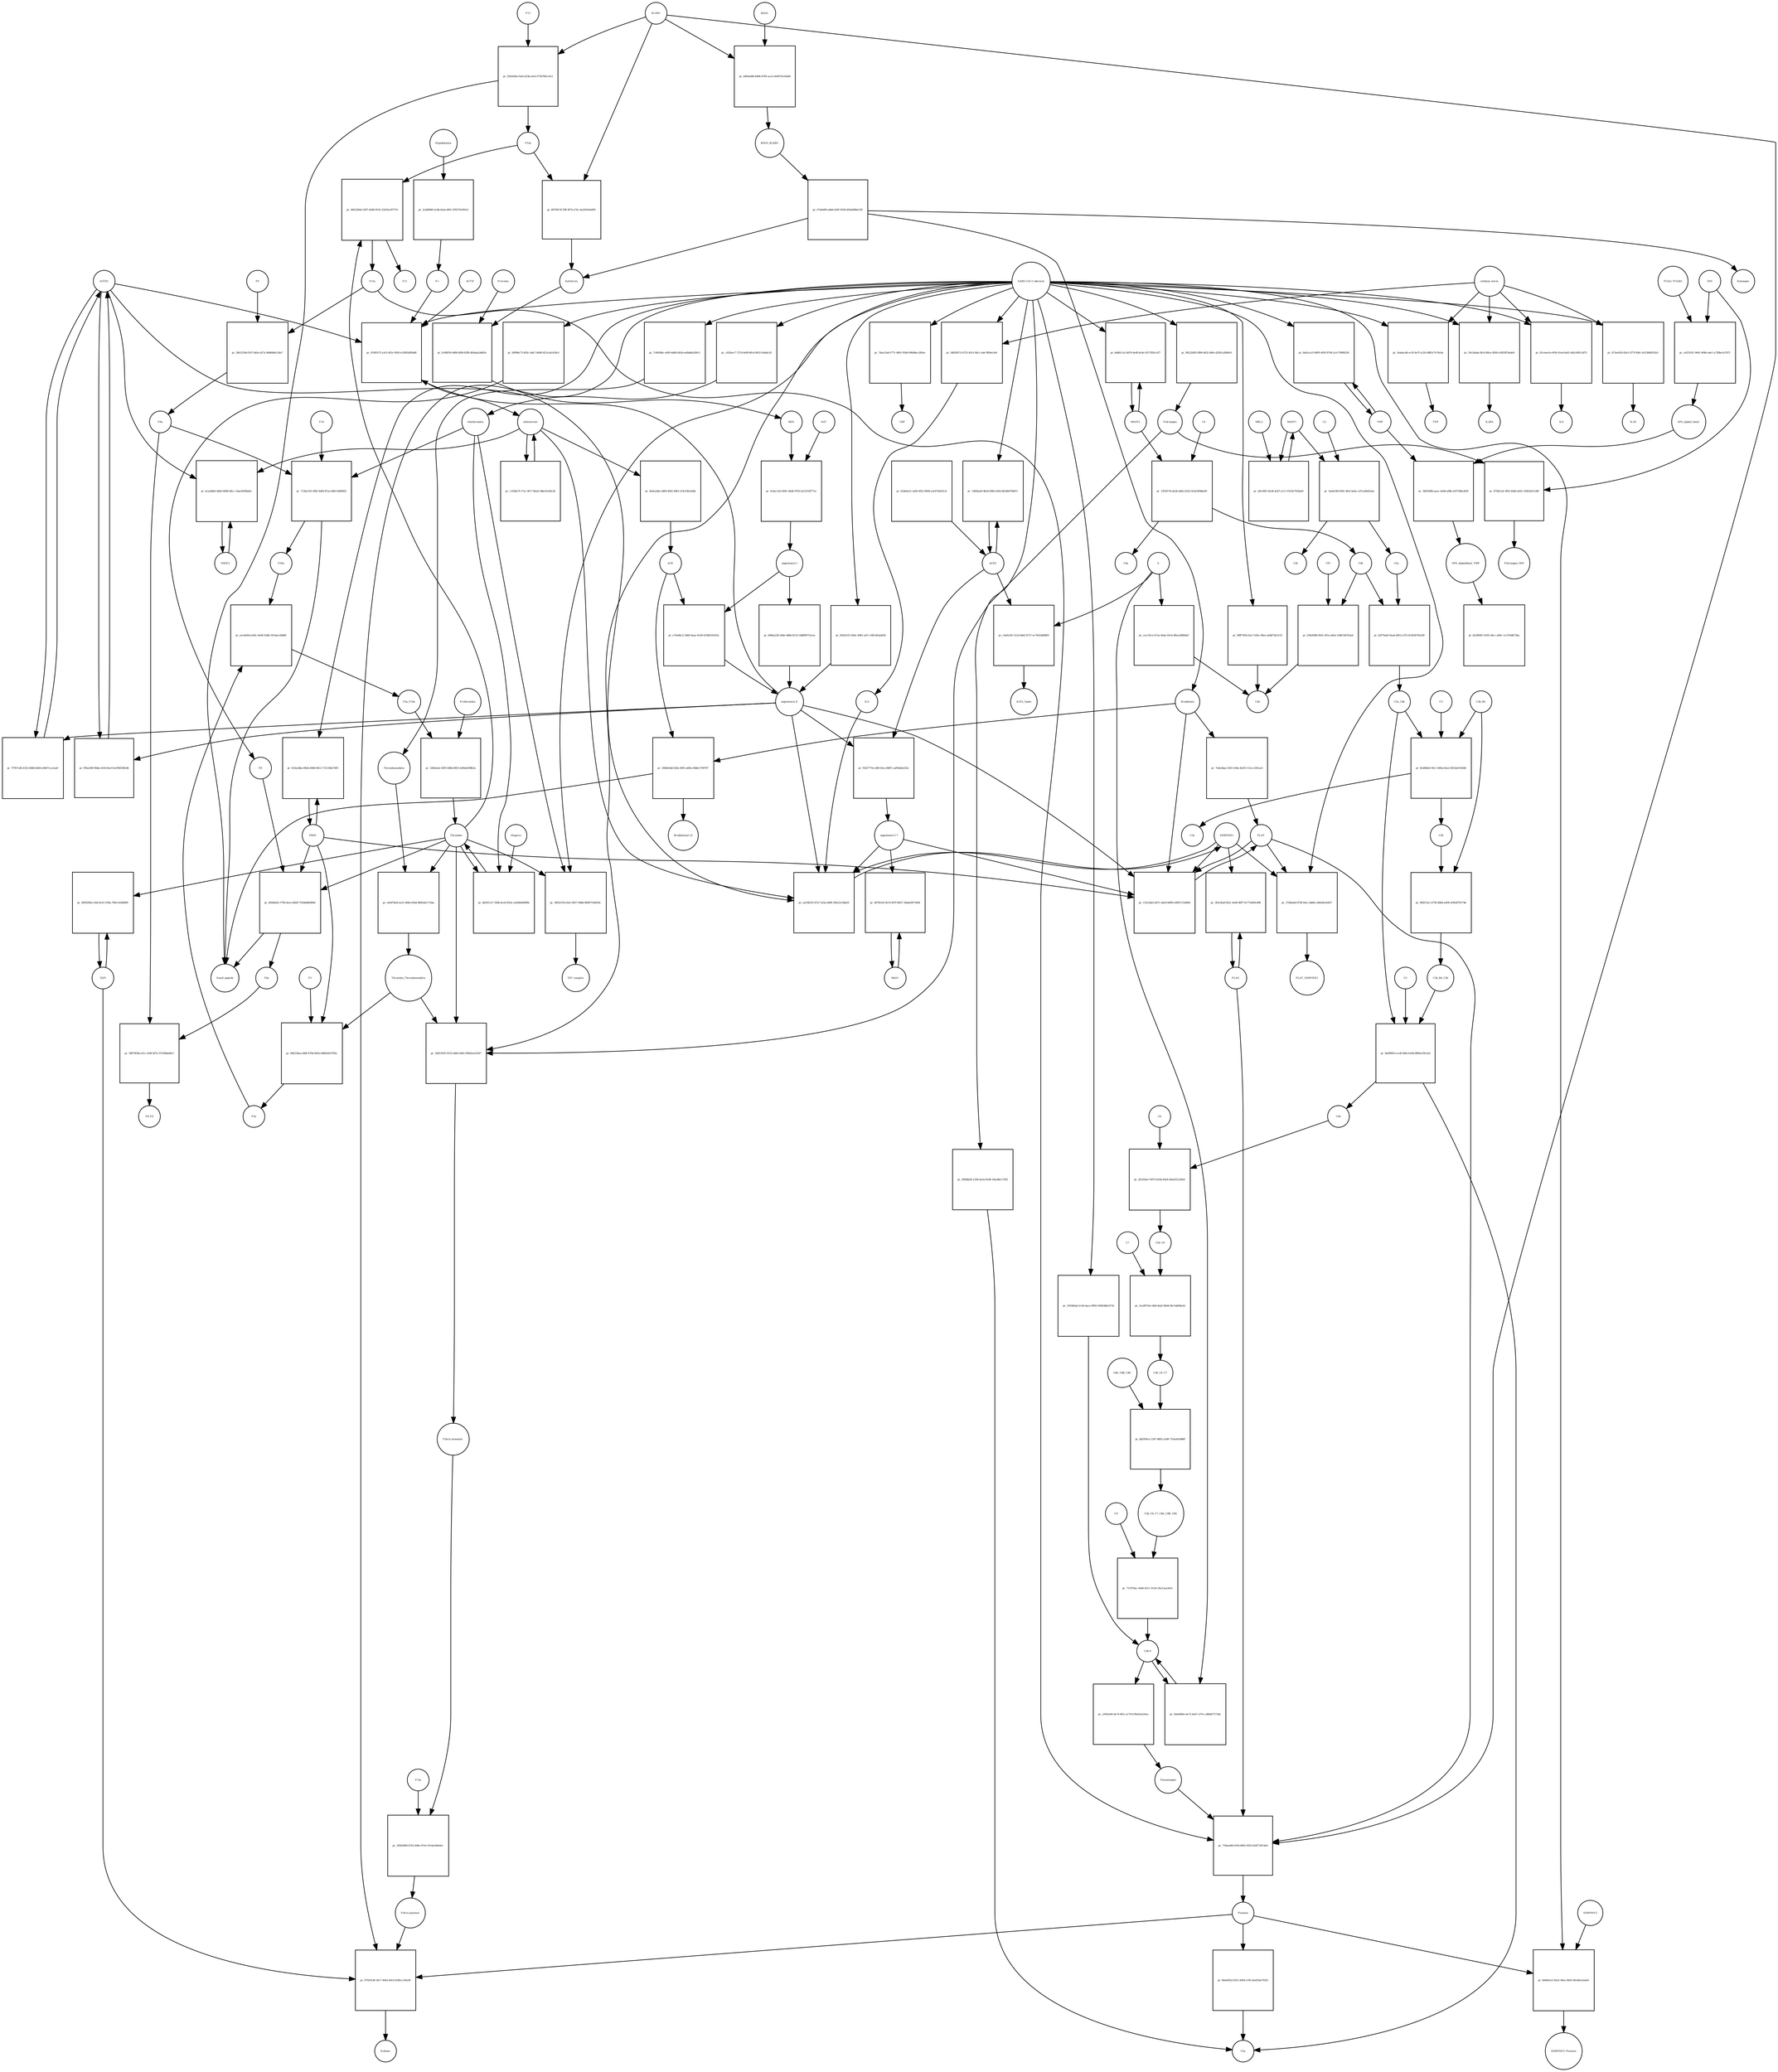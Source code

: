 strict digraph  {
F8 [annotation="urn_miriam_hgnc_3546|urn_miriam_taxonomy_9606", bipartite=0, cls=macromolecule, fontsize=4, label=F8, shape=circle];
"pr_d044d20c-f784-4eca-8d28-701bbd66d84d" [annotation="", bipartite=1, cls=process, fontsize=4, label="pr_d044d20c-f784-4eca-8d28-701bbd66d84d", shape=square];
"Small peptide" [annotation=urn_miriam_mesh_D010446, bipartite=0, cls=macromolecule, fontsize=4, label="Small peptide", shape=circle];
F8a [annotation="urn_miriam_hgnc.symbol_F8|urn_miriam_mesh_D015944|urn_miriam_taxonomy_9606", bipartite=0, cls=macromolecule, fontsize=4, label=F8a, shape=circle];
Thrombin [annotation="urn_miriam_hgnc_3535|urn_miriam_taxonomy_9606", bipartite=0, cls=macromolecule, fontsize=4, label=Thrombin, shape=circle];
PROC [annotation="urn_miriam_hgnc_9451|urn_miriam_taxonomy_9606", bipartite=0, cls=macromolecule, fontsize=4, label=PROC, shape=circle];
AGTR1 [annotation=urn_miriam_hgnc_336, bipartite=0, cls=macromolecule, fontsize=4, label=AGTR1, shape=circle];
"pr_7f767cd6-4333-4848-b649-e9647cca1aa0" [annotation="", bipartite=1, cls=process, fontsize=4, label="pr_7f767cd6-4333-4848-b649-e9647cca1aa0", shape=square];
"angiotensin II" [annotation="urn_miriam_obo.chebi_CHEBI%3A2718|urn_miriam_taxonomy_9606", bipartite=0, cls="simple chemical", fontsize=4, label="angiotensin II", shape=circle];
NR3C2 [annotation="", bipartite=0, cls=macromolecule, fontsize=4, label=NR3C2, shape=circle];
"pr_bca2d8af-0dd5-4696-b9cc-1dacb930bd2c" [annotation="", bipartite=1, cls=process, fontsize=4, label="pr_bca2d8af-0dd5-4696-b9cc-1dacb930bd2c", shape=square];
aldosterone [annotation="urn_miriam_obo.chebi_CHEBI%3A27584", bipartite=0, cls="simple chemical", fontsize=4, label=aldosterone, shape=circle];
"pr_c163be7f-17ec-4f17-9b2d-29be1fc6b126" [annotation="", bipartite=1, cls=process, fontsize=4, label="pr_c163be7f-17ec-4f17-9b2d-29be1fc6b126", shape=square];
SERPINE1 [annotation="", bipartite=0, cls=macromolecule, fontsize=4, label=SERPINE1, shape=circle];
"pr_a2c9b553-87a7-422a-b89f-2f0a21e3bb29" [annotation="", bipartite=1, cls=process, fontsize=4, label="pr_a2c9b553-87a7-422a-b89f-2f0a21e3bb29", shape=square];
"angiotensin I-7" [annotation="urn_miriam_obo.chebi_CHEBI%3A55438|urn_miriam_taxonomy_9606", bipartite=0, cls="simple chemical", fontsize=4, label="angiotensin I-7", shape=circle];
IL6 [annotation="urn_miriam_hgnc_6018|urn_miriam_taxonomy_9606", bipartite=0, cls=macromolecule, fontsize=4, label=IL6, shape=circle];
"pr_d7d0517f-a3c5-4f1e-9565-e25002df9a88" [annotation="", bipartite=1, cls=process, fontsize=4, label="pr_d7d0517f-a3c5-4f1e-9565-e25002df9a88", shape=square];
"SARS-CoV-2 infection" [annotation="urn_miriam_taxonomy_2697049|urn_miriam_mesh_D012327", bipartite=0, cls=phenotype, fontsize=4, label="SARS-CoV-2 infection", shape=circle];
"K+" [annotation="urn_miriam_obo.chebi_CHEBI%3A29103", bipartite=0, cls="simple chemical", fontsize=4, label="K+", shape=circle];
ACTH [annotation=urn_miriam_hgnc_9201, bipartite=0, cls="simple chemical", fontsize=4, label=ACTH, shape=circle];
"pr_692b15f1-85bc-4981-a67c-04fc4b5abf3b" [annotation="", bipartite=1, cls=process, fontsize=4, label="pr_692b15f1-85bc-4981-a67c-04fc4b5abf3b", shape=square];
Bradykinin [annotation="urn_miriam_obo.chebi_CHEBI%3A3165|urn_miriam_taxonomy_9606", bipartite=0, cls=macromolecule, fontsize=4, label=Bradykinin, shape=circle];
"pr_294643dd-020a-49f3-a49b-c8b8e1709707" [annotation="", bipartite=1, cls=process, fontsize=4, label="pr_294643dd-020a-49f3-a49b-c8b8e1709707", shape=square];
"Bradykinin(1-5)" [annotation="urn_miriam_mesh_C079000|urn_miriam_taxonomy_9606", bipartite=0, cls=macromolecule, fontsize=4, label="Bradykinin(1-5)", shape=circle];
ACE [annotation="urn_miriam_hgnc_2707|urn_miriam_taxonomy_9606", bipartite=0, cls=macromolecule, fontsize=4, label=ACE, shape=circle];
"pr_7e4a5bae-2561-434e-8e59-112ccc591acb" [annotation="", bipartite=1, cls=process, fontsize=4, label="pr_7e4a5bae-2561-434e-8e59-112ccc591acb", shape=square];
PLAT [annotation="urn_miriam_hgnc_9051|urn_miriam_taxonomy_9606", bipartite=0, cls=macromolecule, fontsize=4, label=PLAT, shape=circle];
"pr_f95a2f49-9b6a-4164-8ec9-bc99455ffe46" [annotation="", bipartite=1, cls=process, fontsize=4, label="pr_f95a2f49-9b6a-4164-8ec9-bc99455ffe46", shape=square];
MAS1 [annotation="", bipartite=0, cls=macromolecule, fontsize=4, label=MAS1, shape=circle];
"pr_4678cfef-0e19-497f-8b57-3dade0972404" [annotation="", bipartite=1, cls=process, fontsize=4, label="pr_4678cfef-0e19-497f-8b57-3dade0972404", shape=square];
Fibrinogen [annotation="urn_miriam_pubmed_19296670|urn_miriam_obo.go_GO%3A0005577|urn_miriam_hgnc_3661|urn_miriam_hgnc_3662|urn_miriam_hgnc_3694|urn_miriam_taxonomy_9606", bipartite=0, cls=complex, fontsize=4, label=Fibrinogen, shape=circle];
"pr_870b21af-3f03-4440-a62f-c5063eb7e38f" [annotation="", bipartite=1, cls=process, fontsize=4, label="pr_870b21af-3f03-4440-a62f-c5063eb7e38f", shape=square];
GP6 [annotation="urn_miriam_hgnc_HGNC%3A14388|urn_miriam_taxonomy_9606", bipartite=0, cls=macromolecule, fontsize=4, label=GP6, shape=circle];
Fibrinogen_GP6 [annotation="urn_miriam_pubmed_19296670|urn_miriam_obo.go_GO%3A0005577|urn_miriam_hgnc_HGNC%3A14388|urn_miriam_taxonomy_9606", bipartite=0, cls=complex, fontsize=4, label=Fibrinogen_GP6, shape=circle];
GP6_alpha2_beta1 [annotation="urn_miriam_pubmed_25051961|urn_miriam_taxonomy_10090|urn_miriam_hgnc_14338|urn_miriam_hgnc_6137|urn_miriam_hgnc_6153", bipartite=0, cls=complex, fontsize=4, label=GP6_alpha2_beta1, shape=circle];
"pr_38d7b0fb-aeac-4e68-af8b-a59739be363f" [annotation="", bipartite=1, cls=process, fontsize=4, label="pr_38d7b0fb-aeac-4e68-af8b-a59739be363f", shape=square];
VWF [annotation="urn_miriam_hgnc_12726|urn_miriam_taxonomy_9606", bipartite=0, cls=macromolecule, fontsize=4, label=VWF, shape=circle];
GP6_alpha2beta1_VWF [annotation="urn_miriam_pubmed_25051961|urn_miriam_taxonomy_10090|urn_miriam_hgnc_14338|urn_miriam_hgnc_6137|urn_miriam_hgnc_6153|urn_miriam_hgnc_12726", bipartite=0, cls=complex, fontsize=4, label=GP6_alpha2beta1_VWF, shape=circle];
"pr_cef23101-9441-4046-ade1-a728be1a7872" [annotation="", bipartite=1, cls=process, fontsize=4, label="pr_cef23101-9441-4046-ade1-a728be1a7872", shape=square];
ITGA2_ITGAB1 [annotation="urn_miriam_intact_EBI-16428357|urn_miriam_hgnc_6137|urn_miriam_hgnc_6153|urn_miriam_taxonomy_9606", bipartite=0, cls=complex, fontsize=4, label=ITGA2_ITGAB1, shape=circle];
"pr_8a39f487-6591-44cc-a89c-1cc97ddb73ba" [annotation="", bipartite=1, cls="omitted process", fontsize=4, label="pr_8a39f487-6591-44cc-a89c-1cc97ddb73ba", shape=square];
"Fibrin polymer" [annotation="urn_miriam_mesh_C465961|urn_miriam_taxonomy_9606", bipartite=0, cls=macromolecule, fontsize=4, label="Fibrin polymer", shape=circle];
"pr_97029146-20c7-40b3-b9c6-b5f8cc16dc8f" [annotation="", bipartite=1, cls=process, fontsize=4, label="pr_97029146-20c7-40b3-b9c6-b5f8cc16dc8f", shape=square];
"D-dimer" [annotation="urn_miriam_pubmed_19008457|urn_miriam_mesh_C036309|urn_miriam_taxonomy_9606", bipartite=0, cls=macromolecule, fontsize=4, label="D-dimer", shape=circle];
Plasmin [annotation="urn_miriam_hgnc.symbol_PLG|urn_miriam_mesh_D005341|urn_miriam_brenda_3.4.21.7|urn_miriam_taxonomy_9606", bipartite=0, cls=macromolecule, fontsize=4, label=Plasmin, shape=circle];
TAFI [annotation="urn_miriam_hgnc_1546|urn_miriam_taxonomy_9606", bipartite=0, cls=macromolecule, fontsize=4, label=TAFI, shape=circle];
"Fibrin monomer" [annotation="urn_miriam_mesh_C011468|urn_miriam_taxonomy_9606", bipartite=0, cls=macromolecule, fontsize=4, label="Fibrin monomer", shape=circle];
"pr_392b5869-b7b3-494e-97ef-c914a166e0ec" [annotation="", bipartite=1, cls=process, fontsize=4, label="pr_392b5869-b7b3-494e-97ef-c914a166e0ec", shape=square];
F13a [annotation="urn_miriam_hgnc.symbol_F13|urn_miriam_mesh_D026122|urn_miriam_brenda_2.3.2.13|urn_miriam_taxonomy_9606", bipartite=0, cls=macromolecule, fontsize=4, label=F13a, shape=circle];
"pr_3eabacb6-ec5f-4e7f-a21b-0883c7e76cda" [annotation="", bipartite=1, cls=process, fontsize=4, label="pr_3eabacb6-ec5f-4e7f-a21b-0883c7e76cda", shape=square];
TNF [annotation="urn_miriam_hgnc_11892|urn_miriam_taxonomy_9606", bipartite=0, cls=macromolecule, fontsize=4, label=TNF, shape=circle];
"cytokine storm" [annotation="urn_miriam_pubmed_2504360|urn_miriam_taxonomy_9606", bipartite=0, cls=phenotype, fontsize=4, label="cytokine storm", shape=circle];
"pr_8b4e85b2-f023-4994-a782-ded55ba782f3" [annotation="", bipartite=1, cls=process, fontsize=4, label="pr_8b4e85b2-f023-4994-a782-ded55ba782f3", shape=square];
C5a [annotation="urn_miriam_hgnc.symbol_C5|urn_miriam_mesh_D015936|urn_miriam_taxonomy_9606", bipartite=0, cls=macromolecule, fontsize=4, label=C5a, shape=circle];
"pr_cf003a94-8e74-4f3c-a179-b78eb3a524ce" [annotation="", bipartite=1, cls=process, fontsize=4, label="pr_cf003a94-8e74-4f3c-a179-b78eb3a524ce", shape=square];
Plasminogen [annotation="urn_miriam_hgnc_9071|urn_miriam_taxonomy_9606", bipartite=0, cls=macromolecule, fontsize=4, label=Plasminogen, shape=circle];
"C5b-9" [annotation="urn_miriam_obo.go_GO%3A0005579|urn_miriam_mesh_D015938|urn_miriam_mesh_D050776|urn_miriam_hgnc_1339|urn_miriam_hgnc_1346|urn_miriam_hgnc_1352|urn_miriam_hgnc_1353|urn_miriam_hgnc_1354|urn_miriam_hgnc_1358|urn_miriam_taxonomy_9606", bipartite=0, cls=complex, fontsize=4, label="C5b-9", shape=circle];
C2 [annotation="urn_miriam_hgnc_1248|urn_miriam_taxonomy_9606", bipartite=0, cls=macromolecule, fontsize=4, label=C2, shape=circle];
"pr_3a0e03f4-f0d1-46cf-be4c-cd7ca9bd1e6a" [annotation="", bipartite=1, cls=process, fontsize=4, label="pr_3a0e03f4-f0d1-46cf-be4c-cd7ca9bd1e6a", shape=square];
C2a [annotation="urn_miriam_hgnc.symbol_C2|urn_miriam_mesh_D050678|urn_miriam_taxonomy_9606", bipartite=0, cls=macromolecule, fontsize=4, label=C2a, shape=circle];
C2b [annotation="urn_miriam_hgnc.symbol_C2|urn_miriam_mesh_D050679|urn_miriam_taxonomy_9606", bipartite=0, cls=macromolecule, fontsize=4, label=C2b, shape=circle];
MASP1 [annotation="urn_miriam_hgnc_6901|urn_miriam_taxonomy_9606", bipartite=0, cls=macromolecule, fontsize=4, label=MASP1, shape=circle];
"pr_18c2abda-9fcd-48ca-8260-e56f3874a4e8" [annotation="", bipartite=1, cls=process, fontsize=4, label="pr_18c2abda-9fcd-48ca-8260-e56f3874a4e8", shape=square];
IL2RA [annotation="urn_miriam_hgnc_6008|urn_miriam_taxonomy_9606", bipartite=0, cls=macromolecule, fontsize=4, label=IL2RA, shape=circle];
"pr_81ceeecb-e956-41ed-ba81-4b2c605c5d75" [annotation="", bipartite=1, cls=process, fontsize=4, label="pr_81ceeecb-e956-41ed-ba81-4b2c605c5d75", shape=square];
IL8 [annotation="urn_miriam_hgnc_6025|urn_miriam_taxonomy_9606", bipartite=0, cls=macromolecule, fontsize=4, label=IL8, shape=circle];
"pr_95fb8b28-1358-4a1b-81d9-10ee8b1170f3" [annotation="", bipartite=1, cls=process, fontsize=4, label="pr_95fb8b28-1358-4a1b-81d9-10ee8b1170f3", shape=square];
"pr_5d824072-6723-43c5-9bc1-abe7df9ee3e6" [annotation="", bipartite=1, cls=process, fontsize=4, label="pr_5d824072-6723-43c5-9bc1-abe7df9ee3e6", shape=square];
"pr_b73ee924-82e1-477f-836c-b5128d8102a5" [annotation="", bipartite=1, cls=process, fontsize=4, label="pr_b73ee924-82e1-477f-836c-b5128d8102a5", shape=square];
IL1B [annotation="urn_miriam_hgnc_5992|urn_miriam_taxonomy_9606", bipartite=0, cls=macromolecule, fontsize=4, label=IL1B, shape=circle];
Prorenin [annotation="urn_miriam_hgnc_9958|urn_miriam_taxonomy_9606", bipartite=0, cls=macromolecule, fontsize=4, label=Prorenin, shape=circle];
"pr_fc6f6f59-4484-4fb0-82f8-404aba24d05e" [annotation="", bipartite=1, cls=process, fontsize=4, label="pr_fc6f6f59-4484-4fb0-82f8-404aba24d05e", shape=square];
REN [annotation="urn_miriam_hgnc.symbol_REN|urn_miriam_taxonomy_9606", bipartite=0, cls=macromolecule, fontsize=4, label=REN, shape=circle];
Kallikrein [annotation="urn_miriam_hgnc.symbol_KLKB1|urn_miriam_mesh_D020842|urn_miriam_brenda_3.4.21.34|urn_miriam_taxonomy_9606", bipartite=0, cls=macromolecule, fontsize=4, label=Kallikrein, shape=circle];
KLKB1 [annotation="urn_miriam_hgnc_6371|urn_miriam_taxonomy_9606", bipartite=0, cls=macromolecule, fontsize=4, label=KLKB1, shape=circle];
"pr_8070013f-f3ff-4f74-a74c-4a2205e0af05" [annotation="", bipartite=1, cls=process, fontsize=4, label="pr_8070013f-f3ff-4f74-a74c-4a2205e0af05", shape=square];
F12a [annotation="urn_miriam_hgnc.symbol_F12|urn_miriam_mesh_D015956|urn_miriam_brenda_3.4.21.38|urn_miriam_taxonomy_9606", bipartite=0, cls=macromolecule, fontsize=4, label=F12a, shape=circle];
"pr_7c8636bc-af69-4d8d-b43d-ea6bdda249c5" [annotation="", bipartite=1, cls=process, fontsize=4, label="pr_7c8636bc-af69-4d8d-b43d-ea6bdda249c5", shape=square];
Thrombomodulin [annotation="urn_miriam_hgnc_11784|urn_miriam_taxonomy_9606", bipartite=0, cls=macromolecule, fontsize=4, label=Thrombomodulin, shape=circle];
"pr_b9d4d1e5-83a5-49ea-9b93-0bc8fee5a4e6" [annotation="", bipartite=1, cls=process, fontsize=4, label="pr_b9d4d1e5-83a5-49ea-9b93-0bc8fee5a4e6", shape=square];
SERPINF2 [annotation="urn_miriam_hgnc_9075|urn_miriam_taxonomy_9606", bipartite=0, cls=macromolecule, fontsize=4, label=SERPINF2, shape=circle];
SERPINF2_Plasmin [annotation="urn_miriam_pubmed_2437112|urn_miriam_biogrid_314240|urn_miriam_hgnc_9075|urn_miriam_mesh_D005341|urn_miriam_taxonomy_9606", bipartite=0, cls=complex, fontsize=4, label=SERPINF2_Plasmin, shape=circle];
"pr_90ff7064-b1a7-43bc-90ee-af4df7de5155" [annotation="", bipartite=1, cls=process, fontsize=4, label="pr_90ff7064-b1a7-43bc-90ee-af4df7de5155", shape=square];
C4d [annotation="urn_miriam_hgnc.symbol_C4b|urn_miriam_mesh_C032261|urn_miriam_taxonomy_9606", bipartite=0, cls=macromolecule, fontsize=4, label=C4d, shape=circle];
"pr_1919d5ad-2c5b-4aca-9005-500638dc671b" [annotation="", bipartite=1, cls=process, fontsize=4, label="pr_1919d5ad-2c5b-4aca-9005-500638dc671b", shape=square];
"pr_653a2dbe-892b-4948-9612-715136b374f5" [annotation="", bipartite=1, cls=process, fontsize=4, label="pr_653a2dbe-892b-4948-9612-715136b374f5", shape=square];
"pr_0da5ca15-8695-493f-8764-2ce7199f6230" [annotation="", bipartite=1, cls=process, fontsize=4, label="pr_0da5ca15-8695-493f-8764-2ce7199f6230", shape=square];
"pr_7daa15eb-f771-4061-956d-996d6ec2d5ee" [annotation="", bipartite=1, cls=process, fontsize=4, label="pr_7daa15eb-f771-4061-956d-996d6ec2d5ee", shape=square];
CRP [annotation="urn_miriam_hgnc_2367|urn_miriam_taxonomy_9606", bipartite=0, cls=macromolecule, fontsize=4, label=CRP, shape=circle];
"pr_04e0d90a-6e72-4e47-a701-cd8bbf7571bb" [annotation="", bipartite=1, cls=process, fontsize=4, label="pr_04e0d90a-6e72-4e47-a701-cd8bbf7571bb", shape=square];
S [annotation="urn_miriam_uniprot_P0DTC2|urn_miriam_uniprot_P59594|urn_miriam_taxonomy_2697049", bipartite=0, cls=macromolecule, fontsize=4, label=S, shape=circle];
"pr_ceccf5ce-b7ea-4eba-93c4-d9ea2d8fd4ef" [annotation="", bipartite=1, cls=process, fontsize=4, label="pr_ceccf5ce-b7ea-4eba-93c4-d9ea2d8fd4ef", shape=square];
"pr_f542777d-cd49-42ce-8887-caf00a8a532e" [annotation="", bipartite=1, cls=process, fontsize=4, label="pr_f542777d-cd49-42ce-8887-caf00a8a532e", shape=square];
ACE2 [annotation="urn_miriam_hgnc_13557|urn_miriam_taxonomy_9606", bipartite=0, cls=macromolecule, fontsize=4, label=ACE2, shape=circle];
"pr_b18e6a21-2e60-4f52-9000-a3c67fa831c6" [annotation="", bipartite=1, cls=process, fontsize=4, label="pr_b18e6a21-2e60-4f52-9000-a3c67fa831c6", shape=square];
"pr_c6af5cf6-7a1d-46d2-8727-ec7641db8809" [annotation="", bipartite=1, cls=process, fontsize=4, label="pr_c6af5cf6-7a1d-46d2-8727-ec7641db8809", shape=square];
ACE2_Spike [annotation="urn_miriam_pdb_6CS2|urn_miriam_hgnc_13557|urn_miriam_uniprot_P0DTC2|urn_miriam_taxonomy_9606|urn_miriam_taxonomy_2697049", bipartite=0, cls=complex, fontsize=4, label=ACE2_Spike, shape=circle];
"pr_1d62ba4f-9b2d-4982-b5fd-db34b07b9b7c" [annotation="", bipartite=1, cls=process, fontsize=4, label="pr_1d62ba4f-9b2d-4982-b5fd-db34b07b9b7c", shape=square];
"pr_c42faec7-727d-4ef8-80cd-065110abdc20" [annotation="", bipartite=1, cls=process, fontsize=4, label="pr_c42faec7-727d-4ef8-80cd-065110abdc20", shape=square];
Antithrombin [annotation="urn_miriam_hgnc_775|urn_miriam_taxonomy_9606", bipartite=0, cls=macromolecule, fontsize=4, label=Antithrombin, shape=circle];
"pr_0699bc73-492c-4da7-b064-d21a1dc418e3" [annotation="", bipartite=1, cls=process, fontsize=4, label="pr_0699bc73-492c-4da7-b064-d21a1dc418e3", shape=square];
C4b [annotation="urn_miriam_hgnc_1324|urn_miriam_taxonomy_9606", bipartite=0, cls=macromolecule, fontsize=4, label=C4b, shape=circle];
"pr_03b294fb-850c-4f1e-a8a5-10db7d47b5a4" [annotation="", bipartite=1, cls=process, fontsize=4, label="pr_03b294fb-850c-4f1e-a8a5-10db7d47b5a4", shape=square];
CFI [annotation="urn_miriam_hgnc_2771|urn_miriam_taxonomy_9606", bipartite=0, cls=macromolecule, fontsize=4, label=CFI, shape=circle];
C3b [annotation="urn_miriam_hgnc.symbol_C3|urn_miriam_mesh_D003179|urn_miriam_taxonomy_9606", bipartite=0, cls=macromolecule, fontsize=4, label=C3b, shape=circle];
"pr_f68215ec-b756-48b4-ad38-ef402879174b" [annotation="", bipartite=1, cls=process, fontsize=4, label="pr_f68215ec-b756-48b4-ad38-ef402879174b", shape=square];
C3b_Bb [annotation="urn_miriam_pubmed_12440962|urn_miriam_brenda_3.4.21.47|urn_miriam_mesh_D051561|urn_miriam_mesh_D003179|urn_miriam_hgnc_1037|urn_miriam_taxonomy_9606", bipartite=0, cls=complex, fontsize=4, label=C3b_Bb, shape=circle];
C3b_Bb_C3b [annotation="urn_miriam_pubmed_12440962|urn_miriam_brenda_34.4.21.47|urn_miriam_mesh_D051566|urn_miriam_mesh_D003179|urn_miriam_hgnc_1037|urn_miriam_taxonomy_9606", bipartite=0, cls=complex, fontsize=4, label=C3b_Bb_C3b, shape=circle];
"pr_b2f70ad5-0ead-4853-a7f2-0c043879a249" [annotation="", bipartite=1, cls=process, fontsize=4, label="pr_b2f70ad5-0ead-4853-a7f2-0c043879a249", shape=square];
C2a_C4b [annotation="urn_miriam_mesh_D051574|urn_miriam_brenda_3.4.21.43|urn_miriam_mesh_D050678|urn_miriam_hgnc_1324|urn_miriam_taxonomy_9606", bipartite=0, cls=complex, fontsize=4, label=C2a_C4b, shape=circle];
C4 [annotation="urn_miriam_mesh_D00318|urn_miriam_taxonomy_9606", bipartite=0, cls=macromolecule, fontsize=4, label=C4, shape=circle];
"pr_12f36718-de2b-4d42-b552-0c9e2f0bbe00" [annotation="", bipartite=1, cls=process, fontsize=4, label="pr_12f36718-de2b-4d42-b552-0c9e2f0bbe00", shape=square];
C4a [annotation="urn_miriam_hgnc_1323|urn_miriam_taxonomy_9606", bipartite=0, cls=macromolecule, fontsize=4, label=C4a, shape=circle];
MASP2 [annotation="urn_miriam_hgnc_6902|urn_miriam_taxonomy_9606", bipartite=0, cls=macromolecule, fontsize=4, label=MASP2, shape=circle];
"pr_affc00f1-8e3b-4c87-a111-0310e7924a65" [annotation="", bipartite=1, cls=process, fontsize=4, label="pr_affc00f1-8e3b-4c87-a111-0310e7924a65", shape=square];
MBL2 [annotation="urn_miriam_hgnc_6902|urn_miriam_taxonomy_9606", bipartite=0, cls=macromolecule, fontsize=4, label=MBL2, shape=circle];
"pr_6ddb11a2-4d70-4edf-bc9e-021705fca1f7" [annotation="", bipartite=1, cls=process, fontsize=4, label="pr_6ddb11a2-4d70-4edf-bc9e-021705fca1f7", shape=square];
PLAU [annotation="urn_miriam_hgnc_9052|urn_miriam_taxonomy_9606", bipartite=0, cls=macromolecule, fontsize=4, label=PLAU, shape=circle];
"pr_3f2e3ba0-fb2c-4e40-80f7-0c77e669cd98" [annotation="", bipartite=1, cls=process, fontsize=4, label="pr_3f2e3ba0-fb2c-4e40-80f7-0c77e669cd98", shape=square];
C5b_C6_C7_C8A_C8B_C8G [annotation="urn_miriam_pubmed_28630159|urn_miriam_mesh_C042295|urn_miriam_mesh_D050776|urn_miriam_hgnc_1339|urn_miriam_hgnc_1352|urn_miriam_hgnc_1353|urn_miriam_hgnc_1354|urn_miriam_taxonomy_9606", bipartite=0, cls=complex, fontsize=4, label=C5b_C6_C7_C8A_C8B_C8G, shape=circle];
"pr_727d76ac-5466-4511-9156-cffa13aa3e01" [annotation="", bipartite=1, cls=process, fontsize=4, label="pr_727d76ac-5466-4511-9156-cffa13aa3e01", shape=square];
C9 [annotation="urn_miriam_hgnc_1358|urn_miriam_taxonomy_9606", bipartite=0, cls=macromolecule, fontsize=4, label=C9, shape=circle];
C5b_C6_C7 [annotation="urn_miriam_pubmed_28630159|urn_miriam_mesh_C037453|urn_miriam_mesh_D050776|urn_miriam_hgnc_1339|urn_miriam_hgnc_1346|urn_miriam_taxonomy_9606", bipartite=0, cls=complex, fontsize=4, label=C5b_C6_C7, shape=circle];
"pr_db25f9ca-12d7-4802-a548-710ea9cb8bff" [annotation="", bipartite=1, cls=process, fontsize=4, label="pr_db25f9ca-12d7-4802-a548-710ea9cb8bff", shape=square];
C8A_C8B_C8G [annotation="urn_miriam_mesh_D003185|urn_miriam_hgnc_1353|urn_miriam_hgnc_1352|urn_miriam_hgnc_1354|urn_miriam_taxonomy_9606", bipartite=0, cls=complex, fontsize=4, label=C8A_C8B_C8G, shape=circle];
C5b_C6 [annotation="urn_miriam_mesh_C050974|urn_miriam_mesh_D050776|urn_miriam_hgnc_1339|urn_miriam_taxonomy_9606", bipartite=0, cls=complex, fontsize=4, label=C5b_C6, shape=circle];
"pr_3ca9973d-c466-4eb3-96d4-f4e7abf0dcb5" [annotation="", bipartite=1, cls=process, fontsize=4, label="pr_3ca9973d-c466-4eb3-96d4-f4e7abf0dcb5", shape=square];
C7 [annotation="urn_miriam_hgnc_HGNC%3A1346|urn_miriam_taxonomy_9606", bipartite=0, cls=macromolecule, fontsize=4, label=C7, shape=circle];
C5b [annotation="urn_miriam_hgnc.symbol_C5|urn_miriam_mesh_D050776|urn_miriam_taxonomy_9606", bipartite=0, cls=macromolecule, fontsize=4, label=C5b, shape=circle];
"pr_201020a7-9973-455b-81b9-3be025210fa9" [annotation="", bipartite=1, cls=process, fontsize=4, label="pr_201020a7-9973-455b-81b9-3be025210fa9", shape=square];
C6 [annotation="urn_miriam_hgnc_1339|urn_miriam_taxonomy_9606", bipartite=0, cls=macromolecule, fontsize=4, label=C6, shape=circle];
C5 [annotation="urn_miriam_hgnc_1331|urn_miriam_taxonomy_9606", bipartite=0, cls=macromolecule, fontsize=4, label=C5, shape=circle];
"pr_9a09981e-ec4f-40fa-b184-df80acf9c2a0" [annotation="", bipartite=1, cls=process, fontsize=4, label="pr_9a09981e-ec4f-40fa-b184-df80acf9c2a0", shape=square];
C3 [annotation="urn_miriam_hgnc_1318|urn_miriam_taxonomy_9606", bipartite=0, cls=macromolecule, fontsize=4, label=C3, shape=circle];
"pr_4cb666ef-00c1-469a-82a2-4933a031fd44" [annotation="", bipartite=1, cls=process, fontsize=4, label="pr_4cb666ef-00c1-469a-82a2-4933a031fd44", shape=square];
C3a [annotation="urn_miriam_hgnc.symbol_C3|urn_miriam_mesh_D015926|urn_miriam_taxonomy_9606", bipartite=0, cls=macromolecule, fontsize=4, label=C3a, shape=circle];
"pr_e0e87be8-ea31-468a-b5bd-8b85a6c17eba" [annotation="", bipartite=1, cls=process, fontsize=4, label="pr_e0e87be8-ea31-468a-b5bd-8b85a6c17eba", shape=square];
Thrombin_Thrombomodulin [annotation="urn_miriam_pubmed_6282863|urn_miriam_taxonomy_9986|urn_miriam_biogrid_283352|urn_miriam_mesh_D013917|urn_miriam_hgnc_11784", bipartite=0, cls=complex, fontsize=4, label=Thrombin_Thrombomodulin, shape=circle];
"pr_54615935-9125-4dd3-b0fe-93fd2ea52367" [annotation="", bipartite=1, cls=process, fontsize=4, label="pr_54615935-9125-4dd3-b0fe-93fd2ea52367", shape=square];
KNG1_KLKB1 [annotation="urn_miriam_pubmed_17598838|urn_miriam_intact_EBI-10087151|urn_miriam_hgnc_6371|urn_miriam_hgnc_6383|urn_miriam_taxonomy_9606", bipartite=0, cls=complex, fontsize=4, label=KNG1_KLKB1, shape=circle];
"pr_f7a6e6f6-abbd-426f-9106-d50ad06be325" [annotation="", bipartite=1, cls=process, fontsize=4, label="pr_f7a6e6f6-abbd-426f-9106-d50ad06be325", shape=square];
Kininogen [annotation="urn_miriam_hgnc.symbol_KNG1|urn_miriam_mesh_D019679|urn_miriam_taxonomy_9606", bipartite=0, cls=macromolecule, fontsize=4, label=Kininogen, shape=circle];
"pr_96232d92-f806-4632-b6fe-d2561a38d9c0" [annotation="", bipartite=1, cls=process, fontsize=4, label="pr_96232d92-f806-4632-b6fe-d2561a38d9c0", shape=square];
"angiotensin I" [annotation="urn_miriam_obo.chebi_CHEBI%3A2718|urn_miriam_taxonomy_9606", bipartite=0, cls="simple chemical", fontsize=4, label="angiotensin I", shape=circle];
"pr_69b4a23b-30de-48bb-8152-5d8890752cea" [annotation="", bipartite=1, cls=process, fontsize=4, label="pr_69b4a23b-30de-48bb-8152-5d8890752cea", shape=square];
"pr_37dfada9-87df-44cc-bddb-c06e6dc9e827" [annotation="", bipartite=1, cls=process, fontsize=4, label="pr_37dfada9-87df-44cc-bddb-c06e6dc9e827", shape=square];
PLAT_SERPINE1 [annotation="urn_miriam_pubmed_22449964|urn_miriam_intact_EBI-7800882|urn_miriam_hgnc_9051|urn_miriam_hgnc_8593|urn_miriam_taxonomy_9606", bipartite=0, cls=complex, fontsize=4, label=PLAT_SERPINE1, shape=circle];
"pr_98392f4b-c45d-4c61-930a-7681c45b6969" [annotation="", bipartite=1, cls=process, fontsize=4, label="pr_98392f4b-c45d-4c61-930a-7681c45b6969", shape=square];
"pr_132c0ab3-d47c-4dc8-b899-e99d7c53d49d" [annotation="", bipartite=1, cls=process, fontsize=4, label="pr_132c0ab3-d47c-4dc8-b899-e99d7c53d49d", shape=square];
"pr_36f42156-e0e1-4057-9dbb-8848719d418c" [annotation="", bipartite=1, cls=process, fontsize=4, label="pr_36f42156-e0e1-4057-9dbb-8848719d418c", shape=square];
"TAT complex" [annotation="urn_miriam_pubmed_22930518|urn_miriam_mesh_C046193|urn_miriam_mesh_D013917|urn_miriam_hgnc_775|urn_miriam_taxonomy_9606", bipartite=0, cls=complex, fontsize=4, label="TAT complex", shape=circle];
"pr_754ae44b-91fd-4065-95f5-424f710f14e4" [annotation="", bipartite=1, cls=process, fontsize=4, label="pr_754ae44b-91fd-4065-95f5-424f710f14e4", shape=square];
F11a [annotation="urn_miriam_hgnc.symbol_F11|urn_miriam_mesh_D015945|urn_miriam_brenda_3.4.21.27|urn_miriam_taxonomy_9606", bipartite=0, cls=macromolecule, fontsize=4, label=F11a, shape=circle];
"pr_db5011a7-356b-4ca9-833a-1ab5bb40989e" [annotation="", bipartite=1, cls=process, fontsize=4, label="pr_db5011a7-356b-4ca9-833a-1ab5bb40989e", shape=square];
Heparin [annotation="urn_miriam_pubmed_708377|urn_miriam_obo.chebi_CHEBI%3A28304|urn_miriam_taxonomy_9606", bipartite=0, cls="simple chemical", fontsize=4, label=Heparin, shape=circle];
Prothrombin [annotation="urn_miriam_hgnc_3535|urn_miriam_taxonomy_9606", bipartite=0, cls=macromolecule, fontsize=4, label=Prothrombin, shape=circle];
"pr_328efa2e-92f9-440b-8955-fe89a4398b3a" [annotation="", bipartite=1, cls=process, fontsize=4, label="pr_328efa2e-92f9-440b-8955-fe89a4398b3a", shape=square];
F5a_F10a [annotation="urn_miriam_pubmed_2303476|urn_miriam_mesh_C022475|urn_miriam_mesh_D15943|urn_miriam_mesh_D015951|urn_miriam_taxonomy_9606", bipartite=0, cls=complex, fontsize=4, label=F5a_F10a, shape=circle];
F10a [annotation="urn_miriam_hgnc.symbol_F10|urn_miriam_mesh_D015951|urn_miriam_brenda_3.4.21.6|urn_miriam_taxonomy_9606", bipartite=0, cls=macromolecule, fontsize=4, label=F10a, shape=circle];
"pr_eecbe85a-b50c-4e66-93db-1814aec68df6" [annotation="", bipartite=1, cls=process, fontsize=4, label="pr_eecbe85a-b50c-4e66-93db-1814aec68df6", shape=square];
F5a [annotation="urn_miriam_hgnc.symbol_F5|urn_miriam_mesh_D015943|urn_miriam_taxonomy_9606", bipartite=0, cls=macromolecule, fontsize=4, label=F5a, shape=circle];
F5 [annotation="urn_miriam_hgnc_3541|urn_miriam_taxonomy_9606", bipartite=0, cls=macromolecule, fontsize=4, label=F5, shape=circle];
"pr_666136aa-d4df-476d-9d3a-b080d1b3765a" [annotation="", bipartite=1, cls=process, fontsize=4, label="pr_666136aa-d4df-476d-9d3a-b080d1b3765a", shape=square];
F9a [annotation="urn_miriam_hgnc.symbol_F9|urn_miriam_mesh_D015949|urn_miriam_taxonomy_9606", bipartite=0, cls=macromolecule, fontsize=4, label=F9a, shape=circle];
"pr_5807402b-e21c-434f-bf7a-537efbba6fcf" [annotation="", bipartite=1, cls=process, fontsize=4, label="pr_5807402b-e21c-434f-bf7a-537efbba6fcf", shape=square];
F8_F9 [annotation="urn_miriam_pubmed_22471307|urn_miriam_hgnc_3546|urn_miriam_hgnc_35531|urn_miriam_intact_EBI-11621595|urn_miriam_taxonomy_9606", bipartite=0, cls=complex, fontsize=4, label=F8_F9, shape=circle];
F9 [annotation="urn_miriam_hgnc_35531|urn_miriam_taxonomy_9606", bipartite=0, cls=macromolecule, fontsize=4, label=F9, shape=circle];
"pr_5b01230d-f167-4b5a-b27a-9bd68de12de7" [annotation="", bipartite=1, cls=process, fontsize=4, label="pr_5b01230d-f167-4b5a-b27a-9bd68de12de7", shape=square];
"pr_0465ad9b-8496-4785-aca1-b93075e16e8d" [annotation="", bipartite=1, cls=process, fontsize=4, label="pr_0465ad9b-8496-4785-aca1-b93075e16e8d", shape=square];
KNG1 [annotation="urn_miriam_hgnc.symbol_6383|urn_miriam_taxonomy_9606", bipartite=0, cls=macromolecule, fontsize=4, label=KNG1, shape=circle];
"pr_9d52364d-2287-43d9-9532-23432a187716" [annotation="", bipartite=1, cls=process, fontsize=4, label="pr_9d52364d-2287-43d9-9532-23432a187716", shape=square];
F11 [annotation="urn_miriam_hgnc_3529|urn_miriam_taxonomy_9606", bipartite=0, cls=macromolecule, fontsize=4, label=F11, shape=circle];
F12 [annotation="urn_miriam_hgnc_3530|urn_miriam_taxonomy_9606", bipartite=0, cls=macromolecule, fontsize=4, label=F12, shape=circle];
"pr_f292d36a-f2a9-423b-a5e5-f7307861c9c2" [annotation="", bipartite=1, cls=process, fontsize=4, label="pr_f292d36a-f2a9-423b-a5e5-f7307861c9c2", shape=square];
"pr_e76a9bc2-3d48-4aae-9c49-41fd8103543c" [annotation="", bipartite=1, cls=process, fontsize=4, label="pr_e76a9bc2-3d48-4aae-9c49-41fd8103543c", shape=square];
F10 [annotation="urn_miriam_hgnc_3528|urn_miriam_taxonomy_9606", bipartite=0, cls=macromolecule, fontsize=4, label=F10, shape=circle];
"pr_7136a129-3082-4df9-87ee-64811b8f4f02" [annotation="", bipartite=1, cls=process, fontsize=4, label="pr_7136a129-3082-4df9-87ee-64811b8f4f02", shape=square];
AGT [annotation="urn_miriam_hgnc_333|urn_miriam_taxonomy_9606", bipartite=0, cls=macromolecule, fontsize=4, label=AGT, shape=circle];
"pr_0c4ec1b3-009c-4b46-9765-fa12510f771e" [annotation="", bipartite=1, cls=process, fontsize=4, label="pr_0c4ec1b3-009c-4b46-9765-fa12510f771e", shape=square];
"pr_4a9ced4a-2d69-40b1-84f3-214cf36e42db" [annotation="", bipartite=1, cls=process, fontsize=4, label="pr_4a9ced4a-2d69-40b1-84f3-214cf36e42db", shape=square];
"pr_2cbbf848-2cdb-4a2a-bf01-d76270cf63e3" [annotation="", bipartite=1, cls=process, fontsize=4, label="pr_2cbbf848-2cdb-4a2a-bf01-d76270cf63e3", shape=square];
Hypokalemia [annotation="urn_miriam_mesh_D007008|urn_miriam_taxonomy_9606", bipartite=0, cls=phenotype, fontsize=4, label=Hypokalemia, shape=circle];
F8 -> "pr_d044d20c-f784-4eca-8d28-701bbd66d84d"  [annotation="", interaction_type=consumption];
"pr_d044d20c-f784-4eca-8d28-701bbd66d84d" -> "Small peptide"  [annotation="", interaction_type=production];
"pr_d044d20c-f784-4eca-8d28-701bbd66d84d" -> F8a  [annotation="", interaction_type=production];
F8a -> "pr_5807402b-e21c-434f-bf7a-537efbba6fcf"  [annotation="", interaction_type=consumption];
Thrombin -> "pr_d044d20c-f784-4eca-8d28-701bbd66d84d"  [annotation="urn_miriam_pubmed_15746105|urn_miriam_taxonomy_9606", interaction_type=catalysis];
Thrombin -> "pr_e0e87be8-ea31-468a-b5bd-8b85a6c17eba"  [annotation="", interaction_type=consumption];
Thrombin -> "pr_54615935-9125-4dd3-b0fe-93fd2ea52367"  [annotation="urn_miriam_pubmed_6282863|urn_miriam_pubmed_28228446|urn_miriam_pubmed_2117226|urn_miriam_taxonomy_9606", interaction_type=catalysis];
Thrombin -> "pr_98392f4b-c45d-4c61-930a-7681c45b6969"  [annotation="urn_miriam_pubmed_23809134|urn_miriam_taxonomy_9823", interaction_type=catalysis];
Thrombin -> "pr_36f42156-e0e1-4057-9dbb-8848719d418c"  [annotation="", interaction_type=consumption];
Thrombin -> "pr_db5011a7-356b-4ca9-833a-1ab5bb40989e"  [annotation="", interaction_type=consumption];
Thrombin -> "pr_9d52364d-2287-43d9-9532-23432a187716"  [annotation="urn_miriam_pubmed_21304106|urn_miriam_pubmed_8631976|urn_miriam_taxonomy_9606", interaction_type=catalysis];
PROC -> "pr_d044d20c-f784-4eca-8d28-701bbd66d84d"  [annotation="urn_miriam_pubmed_15746105|urn_miriam_taxonomy_9606", interaction_type=inhibition];
PROC -> "pr_653a2dbe-892b-4948-9612-715136b374f5"  [annotation="", interaction_type=consumption];
PROC -> "pr_132c0ab3-d47c-4dc8-b899-e99d7c53d49d"  [annotation="urn_miriam_pubmed_10373228|urn_miriam_pubmed_3124286|urn_miriam_taxonomy_9606|urn_miriam_pubmed_12091055|urn_miriam_pubmed_3096399", interaction_type=inhibition];
PROC -> "pr_666136aa-d4df-476d-9d3a-b080d1b3765a"  [annotation="urn_miriam_pubmed_6282863|urn_miriam_pubmed_6572921|urn_miriam_pubmed_2322551|urn_miriam_taxonomy_9606", interaction_type=inhibition];
AGTR1 -> "pr_7f767cd6-4333-4848-b649-e9647cca1aa0"  [annotation="", interaction_type=consumption];
AGTR1 -> "pr_bca2d8af-0dd5-4696-b9cc-1dacb930bd2c"  [annotation="urn_miriam_pubmed_21349712|urn_miriam_taxonomy_10116|urn_miriam_pubmed_7045029|urn_miriam_taxonomy_10090", interaction_type=catalysis];
AGTR1 -> "pr_a2c9b553-87a7-422a-b89f-2f0a21e3bb29"  [annotation="urn_miriam_pubmed_2091055|urn_miriam_taxonomy_9606|urn_miriam_pubmed_8034668|urn_miriam_pubmed_20591974|urn_miriam_pubmed_11983698", interaction_type=catalysis];
AGTR1 -> "pr_d7d0517f-a3c5-4f1e-9565-e25002df9a88"  [annotation="urn_miriam_pubmed_8404594|urn_miriam_taxonomy_9606|urn_miriam_pubmed_173529|urn_miriam_taxonomy_9615|urn_miriam_pubmed_32565254", interaction_type=catalysis];
AGTR1 -> "pr_f95a2f49-9b6a-4164-8ec9-bc99455ffe46"  [annotation="", interaction_type=consumption];
"pr_7f767cd6-4333-4848-b649-e9647cca1aa0" -> AGTR1  [annotation="", interaction_type=production];
"angiotensin II" -> "pr_7f767cd6-4333-4848-b649-e9647cca1aa0"  [annotation="", interaction_type=stimulation];
"angiotensin II" -> "pr_a2c9b553-87a7-422a-b89f-2f0a21e3bb29"  [annotation="urn_miriam_pubmed_2091055|urn_miriam_taxonomy_9606|urn_miriam_pubmed_8034668|urn_miriam_pubmed_20591974|urn_miriam_pubmed_11983698", interaction_type=catalysis];
"angiotensin II" -> "pr_d7d0517f-a3c5-4f1e-9565-e25002df9a88"  [annotation="urn_miriam_pubmed_8404594|urn_miriam_taxonomy_9606|urn_miriam_pubmed_173529|urn_miriam_taxonomy_9615|urn_miriam_pubmed_32565254", interaction_type=catalysis];
"angiotensin II" -> "pr_f95a2f49-9b6a-4164-8ec9-bc99455ffe46"  [annotation="urn_miriam_pubmed_8158359|urn_miriam_taxonomy_9606", interaction_type=stimulation];
"angiotensin II" -> "pr_f542777d-cd49-42ce-8887-caf00a8a532e"  [annotation="", interaction_type=consumption];
"angiotensin II" -> "pr_132c0ab3-d47c-4dc8-b899-e99d7c53d49d"  [annotation="urn_miriam_pubmed_10373228|urn_miriam_pubmed_3124286|urn_miriam_taxonomy_9606|urn_miriam_pubmed_12091055|urn_miriam_pubmed_3096399", interaction_type=catalysis];
NR3C2 -> "pr_bca2d8af-0dd5-4696-b9cc-1dacb930bd2c"  [annotation="", interaction_type=consumption];
"pr_bca2d8af-0dd5-4696-b9cc-1dacb930bd2c" -> NR3C2  [annotation="", interaction_type=production];
aldosterone -> "pr_bca2d8af-0dd5-4696-b9cc-1dacb930bd2c"  [annotation="urn_miriam_pubmed_21349712|urn_miriam_taxonomy_10116|urn_miriam_pubmed_7045029|urn_miriam_taxonomy_10090", interaction_type=stimulation];
aldosterone -> "pr_c163be7f-17ec-4f17-9b2d-29be1fc6b126"  [annotation="", interaction_type=consumption];
aldosterone -> "pr_a2c9b553-87a7-422a-b89f-2f0a21e3bb29"  [annotation="urn_miriam_pubmed_2091055|urn_miriam_taxonomy_9606|urn_miriam_pubmed_8034668|urn_miriam_pubmed_20591974|urn_miriam_pubmed_11983698", interaction_type=catalysis];
aldosterone -> "pr_4a9ced4a-2d69-40b1-84f3-214cf36e42db"  [annotation="urn_miriam_pubmed_5932931|urn_miriam_taxonomy_10116", interaction_type=catalysis];
"pr_c163be7f-17ec-4f17-9b2d-29be1fc6b126" -> aldosterone  [annotation="", interaction_type=production];
SERPINE1 -> "pr_a2c9b553-87a7-422a-b89f-2f0a21e3bb29"  [annotation="", interaction_type=consumption];
SERPINE1 -> "pr_3f2e3ba0-fb2c-4e40-80f7-0c77e669cd98"  [annotation="urn_miriam_pubmed_21199867|urn_miriam_taxonomy_9606", interaction_type=inhibition];
SERPINE1 -> "pr_37dfada9-87df-44cc-bddb-c06e6dc9e827"  [annotation="", interaction_type=consumption];
SERPINE1 -> "pr_132c0ab3-d47c-4dc8-b899-e99d7c53d49d"  [annotation="urn_miriam_pubmed_10373228|urn_miriam_pubmed_3124286|urn_miriam_taxonomy_9606|urn_miriam_pubmed_12091055|urn_miriam_pubmed_3096399", interaction_type=inhibition];
"pr_a2c9b553-87a7-422a-b89f-2f0a21e3bb29" -> SERPINE1  [annotation="", interaction_type=production];
"angiotensin I-7" -> "pr_a2c9b553-87a7-422a-b89f-2f0a21e3bb29"  [annotation="urn_miriam_pubmed_2091055|urn_miriam_taxonomy_9606|urn_miriam_pubmed_8034668|urn_miriam_pubmed_20591974|urn_miriam_pubmed_11983698", interaction_type=inhibition];
"angiotensin I-7" -> "pr_4678cfef-0e19-497f-8b57-3dade0972404"  [annotation="urn_miriam_pubmed_18026570|urn_miriam_taxonomy_10090", interaction_type=stimulation];
"angiotensin I-7" -> "pr_132c0ab3-d47c-4dc8-b899-e99d7c53d49d"  [annotation="urn_miriam_pubmed_10373228|urn_miriam_pubmed_3124286|urn_miriam_taxonomy_9606|urn_miriam_pubmed_12091055|urn_miriam_pubmed_3096399", interaction_type=inhibition];
IL6 -> "pr_a2c9b553-87a7-422a-b89f-2f0a21e3bb29"  [annotation="urn_miriam_pubmed_2091055|urn_miriam_taxonomy_9606|urn_miriam_pubmed_8034668|urn_miriam_pubmed_20591974|urn_miriam_pubmed_11983698", interaction_type=catalysis];
"pr_d7d0517f-a3c5-4f1e-9565-e25002df9a88" -> aldosterone  [annotation="", interaction_type=production];
"SARS-CoV-2 infection" -> "pr_d7d0517f-a3c5-4f1e-9565-e25002df9a88"  [annotation="urn_miriam_pubmed_8404594|urn_miriam_taxonomy_9606|urn_miriam_pubmed_173529|urn_miriam_taxonomy_9615|urn_miriam_pubmed_32565254", interaction_type="necessary stimulation"];
"SARS-CoV-2 infection" -> "pr_692b15f1-85bc-4981-a67c-04fc4b5abf3b"  [annotation="urn_miriam_pubmed_32048163|urn_miriam_taxonomy_9606", interaction_type=catalysis];
"SARS-CoV-2 infection" -> "pr_97029146-20c7-40b3-b9c6-b5f8cc16dc8f"  [annotation="urn_miriam_pubmed_29096812|urn_miriam_pubmed_10574983|urn_miriam_pubmed_32172226|urn_miriam_taxonomy_9606", interaction_type="necessary stimulation"];
"SARS-CoV-2 infection" -> "pr_3eabacb6-ec5f-4e7f-a21b-0883c7e76cda"  [annotation="urn_miriam_pubmed_32504360|urn_miriam_taxonomy_9606", interaction_type=stimulation];
"SARS-CoV-2 infection" -> "pr_18c2abda-9fcd-48ca-8260-e56f3874a4e8"  [annotation="urn_miriam_pubmed_32286245|urn_miriam_taxonomy_9606", interaction_type=stimulation];
"SARS-CoV-2 infection" -> "pr_81ceeecb-e956-41ed-ba81-4b2c605c5d75"  [annotation="urn_miriam_pubmed_32286245|urn_miriam_taxonomy_9606", interaction_type=stimulation];
"SARS-CoV-2 infection" -> "pr_95fb8b28-1358-4a1b-81d9-10ee8b1170f3"  [annotation="urn_miriam_pmc_PMC7260598|urn_miriam_taxonomy_9606", interaction_type="necessary stimulation"];
"SARS-CoV-2 infection" -> "pr_5d824072-6723-43c5-9bc1-abe7df9ee3e6"  [annotation="urn_miriam_pubmed_32286245|urn_miriam_taxonomy_9606", interaction_type=stimulation];
"SARS-CoV-2 infection" -> "pr_b73ee924-82e1-477f-836c-b5128d8102a5"  [annotation="urn_miriam_pubmed_32359396|urn_miriam_taxonomy_9606", interaction_type=stimulation];
"SARS-CoV-2 infection" -> "pr_7c8636bc-af69-4d8d-b43d-ea6bdda249c5"  [annotation="urn_miriam_doi_10.1101%2F2020.04.25.20077842|urn_miriam_taxonomy_9606", interaction_type="necessary stimulation"];
"SARS-CoV-2 infection" -> "pr_b9d4d1e5-83a5-49ea-9b93-0bc8fee5a4e6"  [annotation="urn_miriam_pubmed_2437112|urn_miriam_doi_10.1101%2F2020.04.25.20077842|urn_miriam_taxonomy_9606", interaction_type=stimulation];
"SARS-CoV-2 infection" -> "pr_90ff7064-b1a7-43bc-90ee-af4df7de5155"  [annotation="urn_miriam_pubmed_32299776|urn_miriam_taxonomy_9606", interaction_type=stimulation];
"SARS-CoV-2 infection" -> "pr_1919d5ad-2c5b-4aca-9005-500638dc671b"  [annotation="urn_miriam_pmc_PMC7260598|urn_miriam_taxonomy_9606", interaction_type="necessary stimulation"];
"SARS-CoV-2 infection" -> "pr_653a2dbe-892b-4948-9612-715136b374f5"  [annotation="urn_miriam_pubmed_32302438|urn_miriam_taxonomy_9606", interaction_type="necessary stimulation"];
"SARS-CoV-2 infection" -> "pr_0da5ca15-8695-493f-8764-2ce7199f6230"  [annotation="urn_miriam_pubmed_32367170|urn_miriam_taxonomy_9606", interaction_type="necessary stimulation"];
"SARS-CoV-2 infection" -> "pr_7daa15eb-f771-4061-956d-996d6ec2d5ee"  [annotation="urn_miriam_pubmed_32171076|urn_miriam_taxonomy_9606", interaction_type="necessary stimulation"];
"SARS-CoV-2 infection" -> "pr_1d62ba4f-9b2d-4982-b5fd-db34b07b9b7c"  [annotation="urn_miriam_pubmed_16008552|urn_miriam_taxonomy_9606", interaction_type=inhibition];
"SARS-CoV-2 infection" -> "pr_c42faec7-727d-4ef8-80cd-065110abdc20"  [annotation="urn_miriam_pubmed_32302438|urn_miriam_taxonomy_9606", interaction_type=inhibition];
"SARS-CoV-2 infection" -> "pr_0699bc73-492c-4da7-b064-d21a1dc418e3"  [annotation="urn_miriam_pubmed_32367170|urn_miriam_taxonomy_9606", interaction_type="necessary stimulation"];
"SARS-CoV-2 infection" -> "pr_6ddb11a2-4d70-4edf-bc9e-021705fca1f7"  [annotation="urn_miriam_pubmed_11290788|urn_miriam_pubmed_32299776|urn_miriam_taxonomy_9606", interaction_type=stimulation];
"SARS-CoV-2 infection" -> "pr_54615935-9125-4dd3-b0fe-93fd2ea52367"  [annotation="urn_miriam_pubmed_6282863|urn_miriam_pubmed_28228446|urn_miriam_pubmed_2117226|urn_miriam_taxonomy_9606", interaction_type="necessary stimulation"];
"SARS-CoV-2 infection" -> "pr_96232d92-f806-4632-b6fe-d2561a38d9c0"  [annotation="urn_miriam_pubmed_32172226|urn_miriam_taxonomy_9606", interaction_type="necessary stimulation"];
"SARS-CoV-2 infection" -> "pr_37dfada9-87df-44cc-bddb-c06e6dc9e827"  [annotation="urn_miriam_pubmed_22449964|urn_miriam_doi_10.1101%2F2020.04.25.20077842|urn_miriam_taxonomy_9606", interaction_type="necessary stimulation"];
"SARS-CoV-2 infection" -> "pr_36f42156-e0e1-4057-9dbb-8848719d418c"  [annotation="urn_miriam_pubmed_8136018|urn_miriam_doi_10.1101%2F2020.04.25.20077842|urn_miriam_taxonomy_9606", interaction_type="necessary stimulation"];
"K+" -> "pr_d7d0517f-a3c5-4f1e-9565-e25002df9a88"  [annotation="urn_miriam_pubmed_8404594|urn_miriam_taxonomy_9606|urn_miriam_pubmed_173529|urn_miriam_taxonomy_9615|urn_miriam_pubmed_32565254", interaction_type=catalysis];
ACTH -> "pr_d7d0517f-a3c5-4f1e-9565-e25002df9a88"  [annotation="urn_miriam_pubmed_8404594|urn_miriam_taxonomy_9606|urn_miriam_pubmed_173529|urn_miriam_taxonomy_9615|urn_miriam_pubmed_32565254", interaction_type=catalysis];
"pr_692b15f1-85bc-4981-a67c-04fc4b5abf3b" -> "angiotensin II"  [annotation="", interaction_type=production];
Bradykinin -> "pr_294643dd-020a-49f3-a49b-c8b8e1709707"  [annotation="", interaction_type=consumption];
Bradykinin -> "pr_7e4a5bae-2561-434e-8e59-112ccc591acb"  [annotation="urn_miriam_pubmed_9066005|urn_miriam_taxonomy_9606", interaction_type=stimulation];
Bradykinin -> "pr_132c0ab3-d47c-4dc8-b899-e99d7c53d49d"  [annotation="urn_miriam_pubmed_10373228|urn_miriam_pubmed_3124286|urn_miriam_taxonomy_9606|urn_miriam_pubmed_12091055|urn_miriam_pubmed_3096399", interaction_type=catalysis];
"pr_294643dd-020a-49f3-a49b-c8b8e1709707" -> "Bradykinin(1-5)"  [annotation="", interaction_type=production];
"pr_294643dd-020a-49f3-a49b-c8b8e1709707" -> "Small peptide"  [annotation="", interaction_type=production];
ACE -> "pr_294643dd-020a-49f3-a49b-c8b8e1709707"  [annotation="urn_miriam_taxonomy_9606|urn_miriam_pubmed_10969042", interaction_type=catalysis];
ACE -> "pr_e76a9bc2-3d48-4aae-9c49-41fd8103543c"  [annotation="urn_miriam_taxonomy_9606|urn_miriam_pubmed_190881|urn_miriam_pubmed_10969042", interaction_type=catalysis];
"pr_7e4a5bae-2561-434e-8e59-112ccc591acb" -> PLAT  [annotation="", interaction_type=production];
PLAT -> "pr_37dfada9-87df-44cc-bddb-c06e6dc9e827"  [annotation="", interaction_type=consumption];
PLAT -> "pr_132c0ab3-d47c-4dc8-b899-e99d7c53d49d"  [annotation="", interaction_type=consumption];
PLAT -> "pr_754ae44b-91fd-4065-95f5-424f710f14e4"  [annotation="urn_miriam_pubmed_89876|urn_miriam_taxonomy_9606|urn_miriam_pubmed_3850647|urn_miriam_pubmed_2966802|urn_miriam_pubmed_6539333", interaction_type=catalysis];
"pr_f95a2f49-9b6a-4164-8ec9-bc99455ffe46" -> AGTR1  [annotation="", interaction_type=production];
MAS1 -> "pr_4678cfef-0e19-497f-8b57-3dade0972404"  [annotation="", interaction_type=consumption];
"pr_4678cfef-0e19-497f-8b57-3dade0972404" -> MAS1  [annotation="", interaction_type=production];
Fibrinogen -> "pr_870b21af-3f03-4440-a62f-c5063eb7e38f"  [annotation="", interaction_type=consumption];
Fibrinogen -> "pr_54615935-9125-4dd3-b0fe-93fd2ea52367"  [annotation="", interaction_type=consumption];
"pr_870b21af-3f03-4440-a62f-c5063eb7e38f" -> Fibrinogen_GP6  [annotation="", interaction_type=production];
GP6 -> "pr_870b21af-3f03-4440-a62f-c5063eb7e38f"  [annotation="", interaction_type=consumption];
GP6 -> "pr_cef23101-9441-4046-ade1-a728be1a7872"  [annotation="", interaction_type=consumption];
GP6_alpha2_beta1 -> "pr_38d7b0fb-aeac-4e68-af8b-a59739be363f"  [annotation="", interaction_type=consumption];
"pr_38d7b0fb-aeac-4e68-af8b-a59739be363f" -> GP6_alpha2beta1_VWF  [annotation="", interaction_type=production];
VWF -> "pr_38d7b0fb-aeac-4e68-af8b-a59739be363f"  [annotation="", interaction_type=consumption];
VWF -> "pr_0da5ca15-8695-493f-8764-2ce7199f6230"  [annotation="", interaction_type=consumption];
GP6_alpha2beta1_VWF -> "pr_8a39f487-6591-44cc-a89c-1cc97ddb73ba"  [annotation="", interaction_type=consumption];
"pr_cef23101-9441-4046-ade1-a728be1a7872" -> GP6_alpha2_beta1  [annotation="", interaction_type=production];
ITGA2_ITGAB1 -> "pr_cef23101-9441-4046-ade1-a728be1a7872"  [annotation="", interaction_type=consumption];
"Fibrin polymer" -> "pr_97029146-20c7-40b3-b9c6-b5f8cc16dc8f"  [annotation="", interaction_type=consumption];
"pr_97029146-20c7-40b3-b9c6-b5f8cc16dc8f" -> "D-dimer"  [annotation="", interaction_type=production];
Plasmin -> "pr_97029146-20c7-40b3-b9c6-b5f8cc16dc8f"  [annotation="urn_miriam_pubmed_29096812|urn_miriam_pubmed_10574983|urn_miriam_pubmed_32172226|urn_miriam_taxonomy_9606", interaction_type=catalysis];
Plasmin -> "pr_8b4e85b2-f023-4994-a782-ded55ba782f3"  [annotation="urn_miriam_pubmed_27077125|urn_miriam_taxonomy_10090", interaction_type="necessary stimulation"];
Plasmin -> "pr_b9d4d1e5-83a5-49ea-9b93-0bc8fee5a4e6"  [annotation="", interaction_type=consumption];
TAFI -> "pr_97029146-20c7-40b3-b9c6-b5f8cc16dc8f"  [annotation="urn_miriam_pubmed_29096812|urn_miriam_pubmed_10574983|urn_miriam_pubmed_32172226|urn_miriam_taxonomy_9606", interaction_type=catalysis];
TAFI -> "pr_98392f4b-c45d-4c61-930a-7681c45b6969"  [annotation="", interaction_type=consumption];
"Fibrin monomer" -> "pr_392b5869-b7b3-494e-97ef-c914a166e0ec"  [annotation="", interaction_type=consumption];
"pr_392b5869-b7b3-494e-97ef-c914a166e0ec" -> "Fibrin polymer"  [annotation="", interaction_type=production];
F13a -> "pr_392b5869-b7b3-494e-97ef-c914a166e0ec"  [annotation="urn_miriam_pubmed_29096812|urn_miriam_pubmed_7577232|urn_miriam_taxonomy_9606", interaction_type=catalysis];
"pr_3eabacb6-ec5f-4e7f-a21b-0883c7e76cda" -> TNF  [annotation="", interaction_type=production];
"cytokine storm" -> "pr_3eabacb6-ec5f-4e7f-a21b-0883c7e76cda"  [annotation="urn_miriam_pubmed_32504360|urn_miriam_taxonomy_9606", interaction_type=stimulation];
"cytokine storm" -> "pr_18c2abda-9fcd-48ca-8260-e56f3874a4e8"  [annotation="urn_miriam_pubmed_32286245|urn_miriam_taxonomy_9606", interaction_type=stimulation];
"cytokine storm" -> "pr_81ceeecb-e956-41ed-ba81-4b2c605c5d75"  [annotation="urn_miriam_pubmed_32286245|urn_miriam_taxonomy_9606", interaction_type=stimulation];
"cytokine storm" -> "pr_5d824072-6723-43c5-9bc1-abe7df9ee3e6"  [annotation="urn_miriam_pubmed_32286245|urn_miriam_taxonomy_9606", interaction_type=stimulation];
"cytokine storm" -> "pr_b73ee924-82e1-477f-836c-b5128d8102a5"  [annotation="urn_miriam_pubmed_32359396|urn_miriam_taxonomy_9606", interaction_type=stimulation];
"pr_8b4e85b2-f023-4994-a782-ded55ba782f3" -> C5a  [annotation="", interaction_type=production];
"pr_cf003a94-8e74-4f3c-a179-b78eb3a524ce" -> Plasminogen  [annotation="", interaction_type=production];
Plasminogen -> "pr_754ae44b-91fd-4065-95f5-424f710f14e4"  [annotation="", interaction_type=consumption];
"C5b-9" -> "pr_cf003a94-8e74-4f3c-a179-b78eb3a524ce"  [annotation="urn_miriam_pubmed_9012652|urn_miriam_taxonomy_9606", interaction_type=stimulation];
"C5b-9" -> "pr_04e0d90a-6e72-4e47-a701-cd8bbf7571bb"  [annotation="", interaction_type=consumption];
C2 -> "pr_3a0e03f4-f0d1-46cf-be4c-cd7ca9bd1e6a"  [annotation="", interaction_type=consumption];
"pr_3a0e03f4-f0d1-46cf-be4c-cd7ca9bd1e6a" -> C2a  [annotation="", interaction_type=production];
"pr_3a0e03f4-f0d1-46cf-be4c-cd7ca9bd1e6a" -> C2b  [annotation="", interaction_type=production];
C2a -> "pr_b2f70ad5-0ead-4853-a7f2-0c043879a249"  [annotation="", interaction_type=consumption];
MASP1 -> "pr_3a0e03f4-f0d1-46cf-be4c-cd7ca9bd1e6a"  [annotation="urn_miriam_pubmed_10946292|urn_miriam_taxonomy_9606", interaction_type=catalysis];
MASP1 -> "pr_affc00f1-8e3b-4c87-a111-0310e7924a65"  [annotation="", interaction_type=consumption];
"pr_18c2abda-9fcd-48ca-8260-e56f3874a4e8" -> IL2RA  [annotation="", interaction_type=production];
"pr_81ceeecb-e956-41ed-ba81-4b2c605c5d75" -> IL8  [annotation="", interaction_type=production];
"pr_95fb8b28-1358-4a1b-81d9-10ee8b1170f3" -> C5a  [annotation="", interaction_type=production];
"pr_5d824072-6723-43c5-9bc1-abe7df9ee3e6" -> IL6  [annotation="", interaction_type=production];
"pr_b73ee924-82e1-477f-836c-b5128d8102a5" -> IL1B  [annotation="", interaction_type=production];
Prorenin -> "pr_fc6f6f59-4484-4fb0-82f8-404aba24d05e"  [annotation="", interaction_type=consumption];
"pr_fc6f6f59-4484-4fb0-82f8-404aba24d05e" -> REN  [annotation="", interaction_type=production];
REN -> "pr_0c4ec1b3-009c-4b46-9765-fa12510f771e"  [annotation="urn_miriam_pubmed_10585461|urn_miriam_pubmed_30934934|urn_miriam_pubmed_6172448|urn_miriam_taxonomy_9606", interaction_type=catalysis];
Kallikrein -> "pr_fc6f6f59-4484-4fb0-82f8-404aba24d05e"  [annotation="urn_miriam_pubmed_692685|urn_miriam_taxonomy_9606", interaction_type=catalysis];
KLKB1 -> "pr_8070013f-f3ff-4f74-a74c-4a2205e0af05"  [annotation="", interaction_type=consumption];
KLKB1 -> "pr_754ae44b-91fd-4065-95f5-424f710f14e4"  [annotation="urn_miriam_pubmed_89876|urn_miriam_taxonomy_9606|urn_miriam_pubmed_3850647|urn_miriam_pubmed_2966802|urn_miriam_pubmed_6539333", interaction_type=catalysis];
KLKB1 -> "pr_0465ad9b-8496-4785-aca1-b93075e16e8d"  [annotation="", interaction_type=consumption];
KLKB1 -> "pr_f292d36a-f2a9-423b-a5e5-f7307861c9c2"  [annotation="urn_miriam_pubmed_7391081|urn_miriam_taxonomy_9606|urn_miriam_pubmed_864009", interaction_type=catalysis];
"pr_8070013f-f3ff-4f74-a74c-4a2205e0af05" -> Kallikrein  [annotation="", interaction_type=production];
F12a -> "pr_8070013f-f3ff-4f74-a74c-4a2205e0af05"  [annotation="urn_miriam_pubmed_21304106|urn_miriam_taxonomy_9606", interaction_type=catalysis];
F12a -> "pr_9d52364d-2287-43d9-9532-23432a187716"  [annotation="", interaction_type=consumption];
"pr_7c8636bc-af69-4d8d-b43d-ea6bdda249c5" -> Thrombomodulin  [annotation="", interaction_type=production];
Thrombomodulin -> "pr_e0e87be8-ea31-468a-b5bd-8b85a6c17eba"  [annotation="", interaction_type=consumption];
"pr_b9d4d1e5-83a5-49ea-9b93-0bc8fee5a4e6" -> SERPINF2_Plasmin  [annotation="", interaction_type=production];
SERPINF2 -> "pr_b9d4d1e5-83a5-49ea-9b93-0bc8fee5a4e6"  [annotation="", interaction_type=consumption];
"pr_90ff7064-b1a7-43bc-90ee-af4df7de5155" -> C4d  [annotation="", interaction_type=production];
"pr_1919d5ad-2c5b-4aca-9005-500638dc671b" -> "C5b-9"  [annotation="", interaction_type=production];
"pr_653a2dbe-892b-4948-9612-715136b374f5" -> PROC  [annotation="", interaction_type=production];
"pr_0da5ca15-8695-493f-8764-2ce7199f6230" -> VWF  [annotation="", interaction_type=production];
"pr_7daa15eb-f771-4061-956d-996d6ec2d5ee" -> CRP  [annotation="", interaction_type=production];
"pr_04e0d90a-6e72-4e47-a701-cd8bbf7571bb" -> "C5b-9"  [annotation="", interaction_type=production];
S -> "pr_04e0d90a-6e72-4e47-a701-cd8bbf7571bb"  [annotation="", interaction_type=consumption];
S -> "pr_ceccf5ce-b7ea-4eba-93c4-d9ea2d8fd4ef"  [annotation="", interaction_type=consumption];
S -> "pr_c6af5cf6-7a1d-46d2-8727-ec7641db8809"  [annotation="", interaction_type=consumption];
"pr_ceccf5ce-b7ea-4eba-93c4-d9ea2d8fd4ef" -> C4d  [annotation="", interaction_type=production];
"pr_f542777d-cd49-42ce-8887-caf00a8a532e" -> "angiotensin I-7"  [annotation="", interaction_type=production];
ACE2 -> "pr_f542777d-cd49-42ce-8887-caf00a8a532e"  [annotation="urn_miriam_pubmed_23392115|urn_miriam_taxonomy_10090", interaction_type=catalysis];
ACE2 -> "pr_c6af5cf6-7a1d-46d2-8727-ec7641db8809"  [annotation="", interaction_type=consumption];
ACE2 -> "pr_1d62ba4f-9b2d-4982-b5fd-db34b07b9b7c"  [annotation="", interaction_type=consumption];
"pr_b18e6a21-2e60-4f52-9000-a3c67fa831c6" -> ACE2  [annotation="", interaction_type=production];
"pr_c6af5cf6-7a1d-46d2-8727-ec7641db8809" -> ACE2_Spike  [annotation="", interaction_type=production];
"pr_1d62ba4f-9b2d-4982-b5fd-db34b07b9b7c" -> ACE2  [annotation="", interaction_type=production];
"pr_c42faec7-727d-4ef8-80cd-065110abdc20" -> Antithrombin  [annotation="", interaction_type=production];
Antithrombin -> "pr_36f42156-e0e1-4057-9dbb-8848719d418c"  [annotation="", interaction_type=consumption];
Antithrombin -> "pr_db5011a7-356b-4ca9-833a-1ab5bb40989e"  [annotation="urn_miriam_pubmed_579490|urn_miriam_taxonomy_9606", interaction_type=inhibition];
Antithrombin -> "pr_7136a129-3082-4df9-87ee-64811b8f4f02"  [annotation="urn_miriam_pubmed_11551226|urn_miriam_pubmed_15853774|urn_miriam_taxonomy_9606", interaction_type=inhibition];
"pr_0699bc73-492c-4da7-b064-d21a1dc418e3" -> F8  [annotation="", interaction_type=production];
C4b -> "pr_03b294fb-850c-4f1e-a8a5-10db7d47b5a4"  [annotation="", interaction_type=consumption];
C4b -> "pr_b2f70ad5-0ead-4853-a7f2-0c043879a249"  [annotation="", interaction_type=consumption];
"pr_03b294fb-850c-4f1e-a8a5-10db7d47b5a4" -> C4d  [annotation="", interaction_type=production];
CFI -> "pr_03b294fb-850c-4f1e-a8a5-10db7d47b5a4"  [annotation="urn_miriam_pubmed_19362461|urn_miriam_taxonomy_9606", interaction_type=catalysis];
C3b -> "pr_f68215ec-b756-48b4-ad38-ef402879174b"  [annotation="", interaction_type=consumption];
"pr_f68215ec-b756-48b4-ad38-ef402879174b" -> C3b_Bb_C3b  [annotation="", interaction_type=production];
C3b_Bb -> "pr_f68215ec-b756-48b4-ad38-ef402879174b"  [annotation="", interaction_type=consumption];
C3b_Bb -> "pr_4cb666ef-00c1-469a-82a2-4933a031fd44"  [annotation="urn_miriam_pubmed_427127|urn_miriam_taxonomy_9606|urn_miriam_pubmed_17395591", interaction_type=catalysis];
C3b_Bb_C3b -> "pr_9a09981e-ec4f-40fa-b184-df80acf9c2a0"  [annotation="urn_miriam_pubmed_30083158|urn_miriam_taxonomy_9606|urn_miriam_pubmed_12878586", interaction_type=catalysis];
"pr_b2f70ad5-0ead-4853-a7f2-0c043879a249" -> C2a_C4b  [annotation="", interaction_type=production];
C2a_C4b -> "pr_9a09981e-ec4f-40fa-b184-df80acf9c2a0"  [annotation="urn_miriam_pubmed_30083158|urn_miriam_taxonomy_9606|urn_miriam_pubmed_12878586", interaction_type=catalysis];
C2a_C4b -> "pr_4cb666ef-00c1-469a-82a2-4933a031fd44"  [annotation="urn_miriam_pubmed_427127|urn_miriam_taxonomy_9606|urn_miriam_pubmed_17395591", interaction_type=catalysis];
C4 -> "pr_12f36718-de2b-4d42-b552-0c9e2f0bbe00"  [annotation="", interaction_type=consumption];
"pr_12f36718-de2b-4d42-b552-0c9e2f0bbe00" -> C4b  [annotation="", interaction_type=production];
"pr_12f36718-de2b-4d42-b552-0c9e2f0bbe00" -> C4a  [annotation="", interaction_type=production];
MASP2 -> "pr_12f36718-de2b-4d42-b552-0c9e2f0bbe00"  [annotation="urn_miriam_pubmed_21664989|urn_miriam_taxonomy_9606", interaction_type=catalysis];
MASP2 -> "pr_6ddb11a2-4d70-4edf-bc9e-021705fca1f7"  [annotation="", interaction_type=consumption];
"pr_affc00f1-8e3b-4c87-a111-0310e7924a65" -> MASP1  [annotation="", interaction_type=production];
MBL2 -> "pr_affc00f1-8e3b-4c87-a111-0310e7924a65"  [annotation="urn_miriam_pubmed_11290788|urn_miriam_taxonomy_9606", interaction_type=stimulation];
"pr_6ddb11a2-4d70-4edf-bc9e-021705fca1f7" -> MASP2  [annotation="", interaction_type=production];
PLAU -> "pr_3f2e3ba0-fb2c-4e40-80f7-0c77e669cd98"  [annotation="", interaction_type=consumption];
PLAU -> "pr_754ae44b-91fd-4065-95f5-424f710f14e4"  [annotation="urn_miriam_pubmed_89876|urn_miriam_taxonomy_9606|urn_miriam_pubmed_3850647|urn_miriam_pubmed_2966802|urn_miriam_pubmed_6539333", interaction_type=catalysis];
"pr_3f2e3ba0-fb2c-4e40-80f7-0c77e669cd98" -> PLAU  [annotation="", interaction_type=production];
C5b_C6_C7_C8A_C8B_C8G -> "pr_727d76ac-5466-4511-9156-cffa13aa3e01"  [annotation="", interaction_type=consumption];
"pr_727d76ac-5466-4511-9156-cffa13aa3e01" -> "C5b-9"  [annotation="", interaction_type=production];
C9 -> "pr_727d76ac-5466-4511-9156-cffa13aa3e01"  [annotation="", interaction_type=consumption];
C5b_C6_C7 -> "pr_db25f9ca-12d7-4802-a548-710ea9cb8bff"  [annotation="", interaction_type=consumption];
"pr_db25f9ca-12d7-4802-a548-710ea9cb8bff" -> C5b_C6_C7_C8A_C8B_C8G  [annotation="", interaction_type=production];
C8A_C8B_C8G -> "pr_db25f9ca-12d7-4802-a548-710ea9cb8bff"  [annotation="", interaction_type=consumption];
C5b_C6 -> "pr_3ca9973d-c466-4eb3-96d4-f4e7abf0dcb5"  [annotation="", interaction_type=consumption];
"pr_3ca9973d-c466-4eb3-96d4-f4e7abf0dcb5" -> C5b_C6_C7  [annotation="", interaction_type=production];
C7 -> "pr_3ca9973d-c466-4eb3-96d4-f4e7abf0dcb5"  [annotation="", interaction_type=consumption];
C5b -> "pr_201020a7-9973-455b-81b9-3be025210fa9"  [annotation="", interaction_type=consumption];
"pr_201020a7-9973-455b-81b9-3be025210fa9" -> C5b_C6  [annotation="", interaction_type=production];
C6 -> "pr_201020a7-9973-455b-81b9-3be025210fa9"  [annotation="", interaction_type=consumption];
C5 -> "pr_9a09981e-ec4f-40fa-b184-df80acf9c2a0"  [annotation="", interaction_type=consumption];
"pr_9a09981e-ec4f-40fa-b184-df80acf9c2a0" -> C5b  [annotation="", interaction_type=production];
"pr_9a09981e-ec4f-40fa-b184-df80acf9c2a0" -> C5a  [annotation="", interaction_type=production];
C3 -> "pr_4cb666ef-00c1-469a-82a2-4933a031fd44"  [annotation="", interaction_type=consumption];
"pr_4cb666ef-00c1-469a-82a2-4933a031fd44" -> C3a  [annotation="", interaction_type=production];
"pr_4cb666ef-00c1-469a-82a2-4933a031fd44" -> C3b  [annotation="", interaction_type=production];
"pr_e0e87be8-ea31-468a-b5bd-8b85a6c17eba" -> Thrombin_Thrombomodulin  [annotation="", interaction_type=production];
Thrombin_Thrombomodulin -> "pr_54615935-9125-4dd3-b0fe-93fd2ea52367"  [annotation="urn_miriam_pubmed_6282863|urn_miriam_pubmed_28228446|urn_miriam_pubmed_2117226|urn_miriam_taxonomy_9606", interaction_type=inhibition];
Thrombin_Thrombomodulin -> "pr_666136aa-d4df-476d-9d3a-b080d1b3765a"  [annotation="urn_miriam_pubmed_6282863|urn_miriam_pubmed_6572921|urn_miriam_pubmed_2322551|urn_miriam_taxonomy_9606", interaction_type=inhibition];
"pr_54615935-9125-4dd3-b0fe-93fd2ea52367" -> "Fibrin monomer"  [annotation="", interaction_type=production];
KNG1_KLKB1 -> "pr_f7a6e6f6-abbd-426f-9106-d50ad06be325"  [annotation="urn_miriam_pubmed_6768384|urn_miriam_pubmed_4627469|urn_miriam_taxonomy_9606", interaction_type=catalysis];
"pr_f7a6e6f6-abbd-426f-9106-d50ad06be325" -> Kininogen  [annotation="", interaction_type=production];
"pr_f7a6e6f6-abbd-426f-9106-d50ad06be325" -> Bradykinin  [annotation="", interaction_type=production];
"pr_f7a6e6f6-abbd-426f-9106-d50ad06be325" -> Kallikrein  [annotation="", interaction_type=production];
"pr_96232d92-f806-4632-b6fe-d2561a38d9c0" -> Fibrinogen  [annotation="", interaction_type=production];
"angiotensin I" -> "pr_69b4a23b-30de-48bb-8152-5d8890752cea"  [annotation="", interaction_type=consumption];
"angiotensin I" -> "pr_e76a9bc2-3d48-4aae-9c49-41fd8103543c"  [annotation="", interaction_type=consumption];
"pr_69b4a23b-30de-48bb-8152-5d8890752cea" -> "angiotensin II"  [annotation="", interaction_type=production];
"pr_37dfada9-87df-44cc-bddb-c06e6dc9e827" -> PLAT_SERPINE1  [annotation="", interaction_type=production];
"pr_98392f4b-c45d-4c61-930a-7681c45b6969" -> TAFI  [annotation="", interaction_type=production];
"pr_132c0ab3-d47c-4dc8-b899-e99d7c53d49d" -> PLAT  [annotation="", interaction_type=production];
"pr_36f42156-e0e1-4057-9dbb-8848719d418c" -> "TAT complex"  [annotation="", interaction_type=production];
"pr_754ae44b-91fd-4065-95f5-424f710f14e4" -> Plasmin  [annotation="", interaction_type=production];
F11a -> "pr_754ae44b-91fd-4065-95f5-424f710f14e4"  [annotation="urn_miriam_pubmed_89876|urn_miriam_taxonomy_9606|urn_miriam_pubmed_3850647|urn_miriam_pubmed_2966802|urn_miriam_pubmed_6539333", interaction_type=catalysis];
F11a -> "pr_5b01230d-f167-4b5a-b27a-9bd68de12de7"  [annotation="urn_miriam_pubmed_9100000|urn_miriam_taxonomy_9606", interaction_type=catalysis];
"pr_db5011a7-356b-4ca9-833a-1ab5bb40989e" -> Thrombin  [annotation="", interaction_type=production];
Heparin -> "pr_db5011a7-356b-4ca9-833a-1ab5bb40989e"  [annotation="urn_miriam_pubmed_579490|urn_miriam_taxonomy_9606", interaction_type=catalysis];
Prothrombin -> "pr_328efa2e-92f9-440b-8955-fe89a4398b3a"  [annotation="", interaction_type=consumption];
"pr_328efa2e-92f9-440b-8955-fe89a4398b3a" -> Thrombin  [annotation="", interaction_type=production];
F5a_F10a -> "pr_328efa2e-92f9-440b-8955-fe89a4398b3a"  [annotation="urn_miriam_pubmed_4430674|urn_miriam_pubmed_3818642|urn_miriam_taxonomy_9606", interaction_type=catalysis];
F10a -> "pr_eecbe85a-b50c-4e66-93db-1814aec68df6"  [annotation="", interaction_type=consumption];
"pr_eecbe85a-b50c-4e66-93db-1814aec68df6" -> F5a_F10a  [annotation="", interaction_type=production];
F5a -> "pr_eecbe85a-b50c-4e66-93db-1814aec68df6"  [annotation="", interaction_type=consumption];
F5 -> "pr_666136aa-d4df-476d-9d3a-b080d1b3765a"  [annotation="", interaction_type=consumption];
"pr_666136aa-d4df-476d-9d3a-b080d1b3765a" -> F5a  [annotation="", interaction_type=production];
F9a -> "pr_5807402b-e21c-434f-bf7a-537efbba6fcf"  [annotation="", interaction_type=consumption];
F9a -> "pr_7136a129-3082-4df9-87ee-64811b8f4f02"  [annotation="urn_miriam_pubmed_11551226|urn_miriam_pubmed_15853774|urn_miriam_taxonomy_9606", interaction_type=catalysis];
"pr_5807402b-e21c-434f-bf7a-537efbba6fcf" -> F8_F9  [annotation="", interaction_type=production];
F9 -> "pr_5b01230d-f167-4b5a-b27a-9bd68de12de7"  [annotation="", interaction_type=consumption];
"pr_5b01230d-f167-4b5a-b27a-9bd68de12de7" -> F9a  [annotation="", interaction_type=production];
"pr_0465ad9b-8496-4785-aca1-b93075e16e8d" -> KNG1_KLKB1  [annotation="", interaction_type=production];
KNG1 -> "pr_0465ad9b-8496-4785-aca1-b93075e16e8d"  [annotation="", interaction_type=consumption];
"pr_9d52364d-2287-43d9-9532-23432a187716" -> F11  [annotation="", interaction_type=production];
"pr_9d52364d-2287-43d9-9532-23432a187716" -> F11a  [annotation="", interaction_type=production];
F12 -> "pr_f292d36a-f2a9-423b-a5e5-f7307861c9c2"  [annotation="", interaction_type=consumption];
"pr_f292d36a-f2a9-423b-a5e5-f7307861c9c2" -> F12a  [annotation="", interaction_type=production];
"pr_f292d36a-f2a9-423b-a5e5-f7307861c9c2" -> "Small peptide"  [annotation="", interaction_type=production];
"pr_e76a9bc2-3d48-4aae-9c49-41fd8103543c" -> "angiotensin II"  [annotation="", interaction_type=production];
F10 -> "pr_7136a129-3082-4df9-87ee-64811b8f4f02"  [annotation="", interaction_type=consumption];
"pr_7136a129-3082-4df9-87ee-64811b8f4f02" -> F10a  [annotation="", interaction_type=production];
"pr_7136a129-3082-4df9-87ee-64811b8f4f02" -> "Small peptide"  [annotation="", interaction_type=production];
AGT -> "pr_0c4ec1b3-009c-4b46-9765-fa12510f771e"  [annotation="", interaction_type=consumption];
"pr_0c4ec1b3-009c-4b46-9765-fa12510f771e" -> "angiotensin I"  [annotation="", interaction_type=production];
"pr_4a9ced4a-2d69-40b1-84f3-214cf36e42db" -> ACE  [annotation="", interaction_type=production];
"pr_2cbbf848-2cdb-4a2a-bf01-d76270cf63e3" -> "K+"  [annotation="", interaction_type=production];
Hypokalemia -> "pr_2cbbf848-2cdb-4a2a-bf01-d76270cf63e3"  [annotation="urn_miriam_pubmed_32525548|urn_miriam_taxonomy_9606", interaction_type=inhibition];
}
